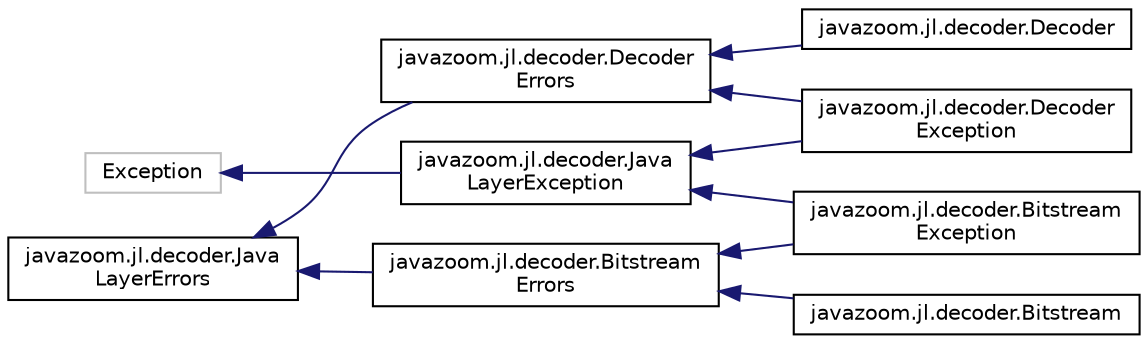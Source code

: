 digraph "Graphical Class Hierarchy"
{
 // LATEX_PDF_SIZE
  edge [fontname="Helvetica",fontsize="10",labelfontname="Helvetica",labelfontsize="10"];
  node [fontname="Helvetica",fontsize="10",shape=record];
  rankdir="LR";
  Node63 [label="Exception",height=0.2,width=0.4,color="grey75", fillcolor="white", style="filled",tooltip=" "];
  Node63 -> Node64 [dir="back",color="midnightblue",fontsize="10",style="solid",fontname="Helvetica"];
  Node64 [label="javazoom.jl.decoder.Java\lLayerException",height=0.2,width=0.4,color="black", fillcolor="white", style="filled",URL="$classjavazoom_1_1jl_1_1decoder_1_1_java_layer_exception.html",tooltip=" "];
  Node64 -> Node3 [dir="back",color="midnightblue",fontsize="10",style="solid",fontname="Helvetica"];
  Node3 [label="javazoom.jl.decoder.Bitstream\lException",height=0.2,width=0.4,color="black", fillcolor="white", style="filled",URL="$classjavazoom_1_1jl_1_1decoder_1_1_bitstream_exception.html",tooltip=" "];
  Node64 -> Node6 [dir="back",color="midnightblue",fontsize="10",style="solid",fontname="Helvetica"];
  Node6 [label="javazoom.jl.decoder.Decoder\lException",height=0.2,width=0.4,color="black", fillcolor="white", style="filled",URL="$classjavazoom_1_1jl_1_1decoder_1_1_decoder_exception.html",tooltip=" "];
  Node0 [label="javazoom.jl.decoder.Java\lLayerErrors",height=0.2,width=0.4,color="black", fillcolor="white", style="filled",URL="$interfacejavazoom_1_1jl_1_1decoder_1_1_java_layer_errors.html",tooltip=" "];
  Node0 -> Node1 [dir="back",color="midnightblue",fontsize="10",style="solid",fontname="Helvetica"];
  Node1 [label="javazoom.jl.decoder.Bitstream\lErrors",height=0.2,width=0.4,color="black", fillcolor="white", style="filled",URL="$interfacejavazoom_1_1jl_1_1decoder_1_1_bitstream_errors.html",tooltip=" "];
  Node1 -> Node2 [dir="back",color="midnightblue",fontsize="10",style="solid",fontname="Helvetica"];
  Node2 [label="javazoom.jl.decoder.Bitstream",height=0.2,width=0.4,color="black", fillcolor="white", style="filled",URL="$classjavazoom_1_1jl_1_1decoder_1_1_bitstream.html",tooltip=" "];
  Node1 -> Node3 [dir="back",color="midnightblue",fontsize="10",style="solid",fontname="Helvetica"];
  Node0 -> Node4 [dir="back",color="midnightblue",fontsize="10",style="solid",fontname="Helvetica"];
  Node4 [label="javazoom.jl.decoder.Decoder\lErrors",height=0.2,width=0.4,color="black", fillcolor="white", style="filled",URL="$interfacejavazoom_1_1jl_1_1decoder_1_1_decoder_errors.html",tooltip=" "];
  Node4 -> Node5 [dir="back",color="midnightblue",fontsize="10",style="solid",fontname="Helvetica"];
  Node5 [label="javazoom.jl.decoder.Decoder",height=0.2,width=0.4,color="black", fillcolor="white", style="filled",URL="$classjavazoom_1_1jl_1_1decoder_1_1_decoder.html",tooltip=" "];
  Node4 -> Node6 [dir="back",color="midnightblue",fontsize="10",style="solid",fontname="Helvetica"];
}
